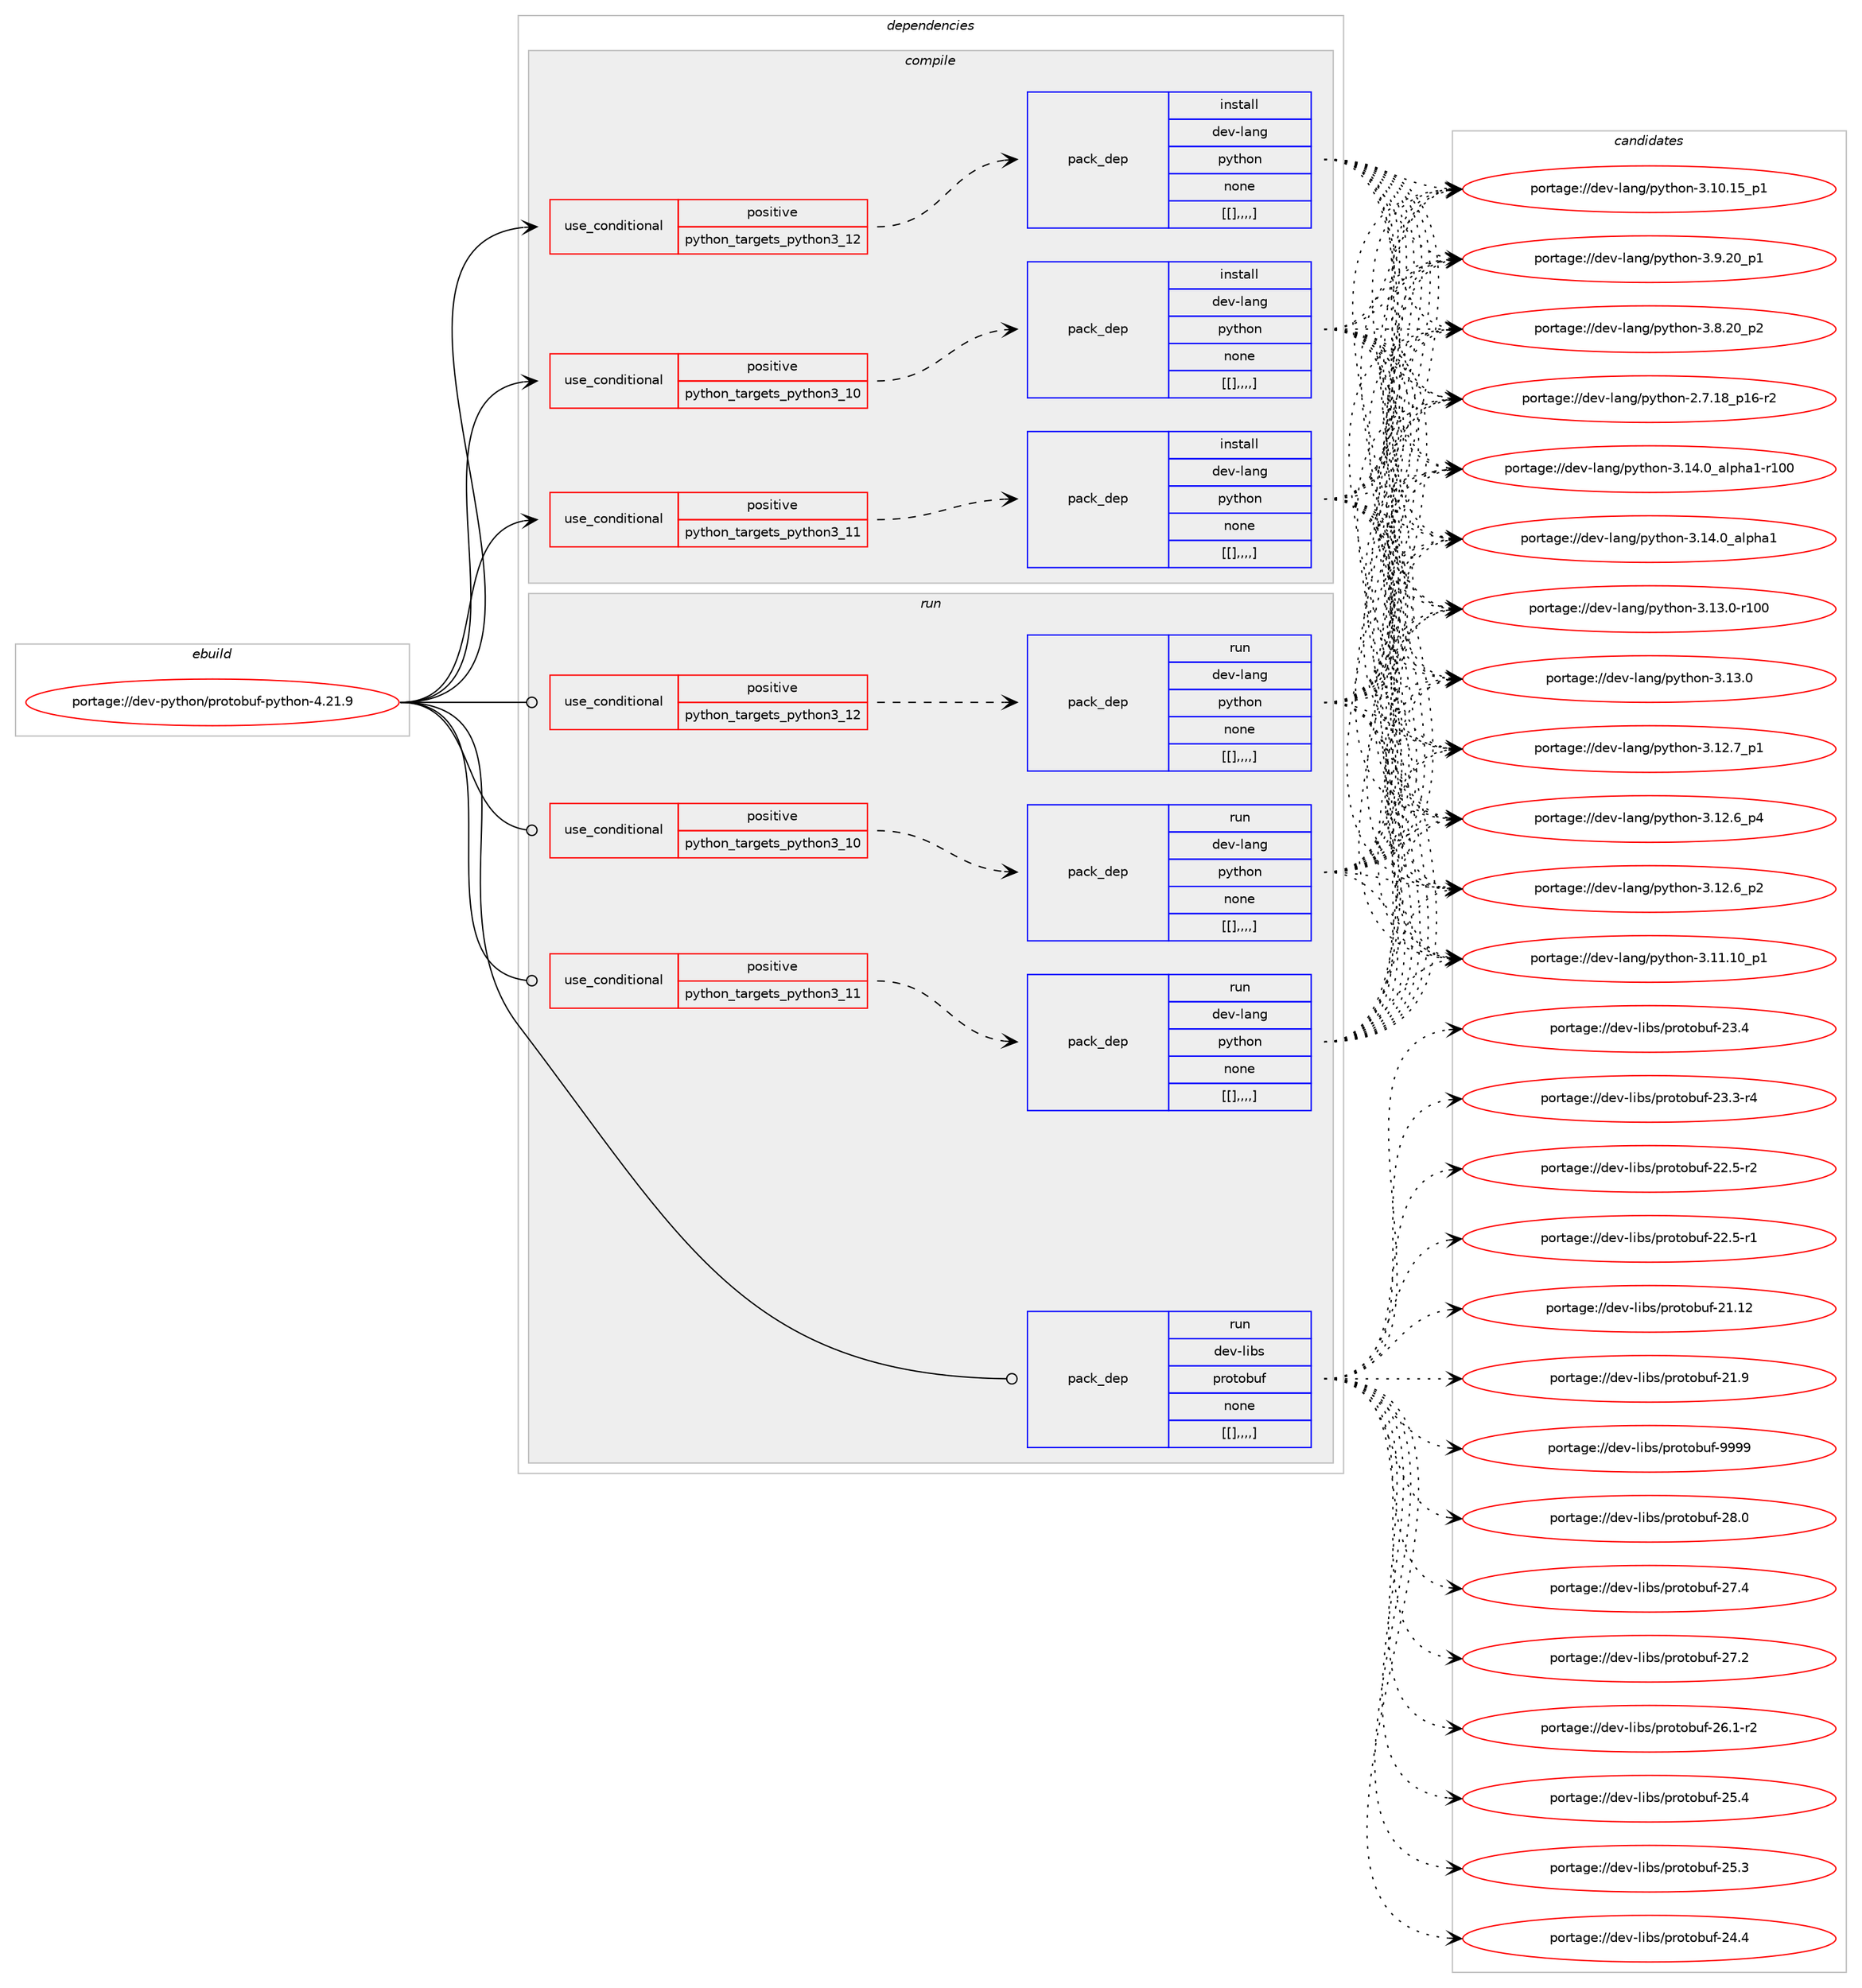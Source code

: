 digraph prolog {

# *************
# Graph options
# *************

newrank=true;
concentrate=true;
compound=true;
graph [rankdir=LR,fontname=Helvetica,fontsize=10,ranksep=1.5];#, ranksep=2.5, nodesep=0.2];
edge  [arrowhead=vee];
node  [fontname=Helvetica,fontsize=10];

# **********
# The ebuild
# **********

subgraph cluster_leftcol {
color=gray;
label=<<i>ebuild</i>>;
id [label="portage://dev-python/protobuf-python-4.21.9", color=red, width=4, href="../dev-python/protobuf-python-4.21.9.svg"];
}

# ****************
# The dependencies
# ****************

subgraph cluster_midcol {
color=gray;
label=<<i>dependencies</i>>;
subgraph cluster_compile {
fillcolor="#eeeeee";
style=filled;
label=<<i>compile</i>>;
subgraph cond38829 {
dependency161631 [label=<<TABLE BORDER="0" CELLBORDER="1" CELLSPACING="0" CELLPADDING="4"><TR><TD ROWSPAN="3" CELLPADDING="10">use_conditional</TD></TR><TR><TD>positive</TD></TR><TR><TD>python_targets_python3_10</TD></TR></TABLE>>, shape=none, color=red];
subgraph pack121468 {
dependency161632 [label=<<TABLE BORDER="0" CELLBORDER="1" CELLSPACING="0" CELLPADDING="4" WIDTH="220"><TR><TD ROWSPAN="6" CELLPADDING="30">pack_dep</TD></TR><TR><TD WIDTH="110">install</TD></TR><TR><TD>dev-lang</TD></TR><TR><TD>python</TD></TR><TR><TD>none</TD></TR><TR><TD>[[],,,,]</TD></TR></TABLE>>, shape=none, color=blue];
}
dependency161631:e -> dependency161632:w [weight=20,style="dashed",arrowhead="vee"];
}
id:e -> dependency161631:w [weight=20,style="solid",arrowhead="vee"];
subgraph cond38858 {
dependency161656 [label=<<TABLE BORDER="0" CELLBORDER="1" CELLSPACING="0" CELLPADDING="4"><TR><TD ROWSPAN="3" CELLPADDING="10">use_conditional</TD></TR><TR><TD>positive</TD></TR><TR><TD>python_targets_python3_11</TD></TR></TABLE>>, shape=none, color=red];
subgraph pack121483 {
dependency161659 [label=<<TABLE BORDER="0" CELLBORDER="1" CELLSPACING="0" CELLPADDING="4" WIDTH="220"><TR><TD ROWSPAN="6" CELLPADDING="30">pack_dep</TD></TR><TR><TD WIDTH="110">install</TD></TR><TR><TD>dev-lang</TD></TR><TR><TD>python</TD></TR><TR><TD>none</TD></TR><TR><TD>[[],,,,]</TD></TR></TABLE>>, shape=none, color=blue];
}
dependency161656:e -> dependency161659:w [weight=20,style="dashed",arrowhead="vee"];
}
id:e -> dependency161656:w [weight=20,style="solid",arrowhead="vee"];
subgraph cond38872 {
dependency161693 [label=<<TABLE BORDER="0" CELLBORDER="1" CELLSPACING="0" CELLPADDING="4"><TR><TD ROWSPAN="3" CELLPADDING="10">use_conditional</TD></TR><TR><TD>positive</TD></TR><TR><TD>python_targets_python3_12</TD></TR></TABLE>>, shape=none, color=red];
subgraph pack121513 {
dependency161730 [label=<<TABLE BORDER="0" CELLBORDER="1" CELLSPACING="0" CELLPADDING="4" WIDTH="220"><TR><TD ROWSPAN="6" CELLPADDING="30">pack_dep</TD></TR><TR><TD WIDTH="110">install</TD></TR><TR><TD>dev-lang</TD></TR><TR><TD>python</TD></TR><TR><TD>none</TD></TR><TR><TD>[[],,,,]</TD></TR></TABLE>>, shape=none, color=blue];
}
dependency161693:e -> dependency161730:w [weight=20,style="dashed",arrowhead="vee"];
}
id:e -> dependency161693:w [weight=20,style="solid",arrowhead="vee"];
}
subgraph cluster_compileandrun {
fillcolor="#eeeeee";
style=filled;
label=<<i>compile and run</i>>;
}
subgraph cluster_run {
fillcolor="#eeeeee";
style=filled;
label=<<i>run</i>>;
subgraph cond38901 {
dependency161782 [label=<<TABLE BORDER="0" CELLBORDER="1" CELLSPACING="0" CELLPADDING="4"><TR><TD ROWSPAN="3" CELLPADDING="10">use_conditional</TD></TR><TR><TD>positive</TD></TR><TR><TD>python_targets_python3_10</TD></TR></TABLE>>, shape=none, color=red];
subgraph pack121566 {
dependency161795 [label=<<TABLE BORDER="0" CELLBORDER="1" CELLSPACING="0" CELLPADDING="4" WIDTH="220"><TR><TD ROWSPAN="6" CELLPADDING="30">pack_dep</TD></TR><TR><TD WIDTH="110">run</TD></TR><TR><TD>dev-lang</TD></TR><TR><TD>python</TD></TR><TR><TD>none</TD></TR><TR><TD>[[],,,,]</TD></TR></TABLE>>, shape=none, color=blue];
}
dependency161782:e -> dependency161795:w [weight=20,style="dashed",arrowhead="vee"];
}
id:e -> dependency161782:w [weight=20,style="solid",arrowhead="odot"];
subgraph cond38926 {
dependency161839 [label=<<TABLE BORDER="0" CELLBORDER="1" CELLSPACING="0" CELLPADDING="4"><TR><TD ROWSPAN="3" CELLPADDING="10">use_conditional</TD></TR><TR><TD>positive</TD></TR><TR><TD>python_targets_python3_11</TD></TR></TABLE>>, shape=none, color=red];
subgraph pack121598 {
dependency161879 [label=<<TABLE BORDER="0" CELLBORDER="1" CELLSPACING="0" CELLPADDING="4" WIDTH="220"><TR><TD ROWSPAN="6" CELLPADDING="30">pack_dep</TD></TR><TR><TD WIDTH="110">run</TD></TR><TR><TD>dev-lang</TD></TR><TR><TD>python</TD></TR><TR><TD>none</TD></TR><TR><TD>[[],,,,]</TD></TR></TABLE>>, shape=none, color=blue];
}
dependency161839:e -> dependency161879:w [weight=20,style="dashed",arrowhead="vee"];
}
id:e -> dependency161839:w [weight=20,style="solid",arrowhead="odot"];
subgraph cond38971 {
dependency161923 [label=<<TABLE BORDER="0" CELLBORDER="1" CELLSPACING="0" CELLPADDING="4"><TR><TD ROWSPAN="3" CELLPADDING="10">use_conditional</TD></TR><TR><TD>positive</TD></TR><TR><TD>python_targets_python3_12</TD></TR></TABLE>>, shape=none, color=red];
subgraph pack121648 {
dependency161946 [label=<<TABLE BORDER="0" CELLBORDER="1" CELLSPACING="0" CELLPADDING="4" WIDTH="220"><TR><TD ROWSPAN="6" CELLPADDING="30">pack_dep</TD></TR><TR><TD WIDTH="110">run</TD></TR><TR><TD>dev-lang</TD></TR><TR><TD>python</TD></TR><TR><TD>none</TD></TR><TR><TD>[[],,,,]</TD></TR></TABLE>>, shape=none, color=blue];
}
dependency161923:e -> dependency161946:w [weight=20,style="dashed",arrowhead="vee"];
}
id:e -> dependency161923:w [weight=20,style="solid",arrowhead="odot"];
subgraph pack121650 {
dependency161967 [label=<<TABLE BORDER="0" CELLBORDER="1" CELLSPACING="0" CELLPADDING="4" WIDTH="220"><TR><TD ROWSPAN="6" CELLPADDING="30">pack_dep</TD></TR><TR><TD WIDTH="110">run</TD></TR><TR><TD>dev-libs</TD></TR><TR><TD>protobuf</TD></TR><TR><TD>none</TD></TR><TR><TD>[[],,,,]</TD></TR></TABLE>>, shape=none, color=blue];
}
id:e -> dependency161967:w [weight=20,style="solid",arrowhead="odot"];
}
}

# **************
# The candidates
# **************

subgraph cluster_choices {
rank=same;
color=gray;
label=<<i>candidates</i>>;

subgraph choice121322 {
color=black;
nodesep=1;
choice100101118451089711010347112121116104111110455146495246489597108112104974945114494848 [label="portage://dev-lang/python-3.14.0_alpha1-r100", color=red, width=4,href="../dev-lang/python-3.14.0_alpha1-r100.svg"];
choice1001011184510897110103471121211161041111104551464952464895971081121049749 [label="portage://dev-lang/python-3.14.0_alpha1", color=red, width=4,href="../dev-lang/python-3.14.0_alpha1.svg"];
choice1001011184510897110103471121211161041111104551464951464845114494848 [label="portage://dev-lang/python-3.13.0-r100", color=red, width=4,href="../dev-lang/python-3.13.0-r100.svg"];
choice10010111845108971101034711212111610411111045514649514648 [label="portage://dev-lang/python-3.13.0", color=red, width=4,href="../dev-lang/python-3.13.0.svg"];
choice100101118451089711010347112121116104111110455146495046559511249 [label="portage://dev-lang/python-3.12.7_p1", color=red, width=4,href="../dev-lang/python-3.12.7_p1.svg"];
choice100101118451089711010347112121116104111110455146495046549511252 [label="portage://dev-lang/python-3.12.6_p4", color=red, width=4,href="../dev-lang/python-3.12.6_p4.svg"];
choice100101118451089711010347112121116104111110455146495046549511250 [label="portage://dev-lang/python-3.12.6_p2", color=red, width=4,href="../dev-lang/python-3.12.6_p2.svg"];
choice10010111845108971101034711212111610411111045514649494649489511249 [label="portage://dev-lang/python-3.11.10_p1", color=red, width=4,href="../dev-lang/python-3.11.10_p1.svg"];
choice10010111845108971101034711212111610411111045514649484649539511249 [label="portage://dev-lang/python-3.10.15_p1", color=red, width=4,href="../dev-lang/python-3.10.15_p1.svg"];
choice100101118451089711010347112121116104111110455146574650489511249 [label="portage://dev-lang/python-3.9.20_p1", color=red, width=4,href="../dev-lang/python-3.9.20_p1.svg"];
choice100101118451089711010347112121116104111110455146564650489511250 [label="portage://dev-lang/python-3.8.20_p2", color=red, width=4,href="../dev-lang/python-3.8.20_p2.svg"];
choice100101118451089711010347112121116104111110455046554649569511249544511450 [label="portage://dev-lang/python-2.7.18_p16-r2", color=red, width=4,href="../dev-lang/python-2.7.18_p16-r2.svg"];
dependency161632:e -> choice100101118451089711010347112121116104111110455146495246489597108112104974945114494848:w [style=dotted,weight="100"];
dependency161632:e -> choice1001011184510897110103471121211161041111104551464952464895971081121049749:w [style=dotted,weight="100"];
dependency161632:e -> choice1001011184510897110103471121211161041111104551464951464845114494848:w [style=dotted,weight="100"];
dependency161632:e -> choice10010111845108971101034711212111610411111045514649514648:w [style=dotted,weight="100"];
dependency161632:e -> choice100101118451089711010347112121116104111110455146495046559511249:w [style=dotted,weight="100"];
dependency161632:e -> choice100101118451089711010347112121116104111110455146495046549511252:w [style=dotted,weight="100"];
dependency161632:e -> choice100101118451089711010347112121116104111110455146495046549511250:w [style=dotted,weight="100"];
dependency161632:e -> choice10010111845108971101034711212111610411111045514649494649489511249:w [style=dotted,weight="100"];
dependency161632:e -> choice10010111845108971101034711212111610411111045514649484649539511249:w [style=dotted,weight="100"];
dependency161632:e -> choice100101118451089711010347112121116104111110455146574650489511249:w [style=dotted,weight="100"];
dependency161632:e -> choice100101118451089711010347112121116104111110455146564650489511250:w [style=dotted,weight="100"];
dependency161632:e -> choice100101118451089711010347112121116104111110455046554649569511249544511450:w [style=dotted,weight="100"];
}
subgraph choice121349 {
color=black;
nodesep=1;
choice100101118451089711010347112121116104111110455146495246489597108112104974945114494848 [label="portage://dev-lang/python-3.14.0_alpha1-r100", color=red, width=4,href="../dev-lang/python-3.14.0_alpha1-r100.svg"];
choice1001011184510897110103471121211161041111104551464952464895971081121049749 [label="portage://dev-lang/python-3.14.0_alpha1", color=red, width=4,href="../dev-lang/python-3.14.0_alpha1.svg"];
choice1001011184510897110103471121211161041111104551464951464845114494848 [label="portage://dev-lang/python-3.13.0-r100", color=red, width=4,href="../dev-lang/python-3.13.0-r100.svg"];
choice10010111845108971101034711212111610411111045514649514648 [label="portage://dev-lang/python-3.13.0", color=red, width=4,href="../dev-lang/python-3.13.0.svg"];
choice100101118451089711010347112121116104111110455146495046559511249 [label="portage://dev-lang/python-3.12.7_p1", color=red, width=4,href="../dev-lang/python-3.12.7_p1.svg"];
choice100101118451089711010347112121116104111110455146495046549511252 [label="portage://dev-lang/python-3.12.6_p4", color=red, width=4,href="../dev-lang/python-3.12.6_p4.svg"];
choice100101118451089711010347112121116104111110455146495046549511250 [label="portage://dev-lang/python-3.12.6_p2", color=red, width=4,href="../dev-lang/python-3.12.6_p2.svg"];
choice10010111845108971101034711212111610411111045514649494649489511249 [label="portage://dev-lang/python-3.11.10_p1", color=red, width=4,href="../dev-lang/python-3.11.10_p1.svg"];
choice10010111845108971101034711212111610411111045514649484649539511249 [label="portage://dev-lang/python-3.10.15_p1", color=red, width=4,href="../dev-lang/python-3.10.15_p1.svg"];
choice100101118451089711010347112121116104111110455146574650489511249 [label="portage://dev-lang/python-3.9.20_p1", color=red, width=4,href="../dev-lang/python-3.9.20_p1.svg"];
choice100101118451089711010347112121116104111110455146564650489511250 [label="portage://dev-lang/python-3.8.20_p2", color=red, width=4,href="../dev-lang/python-3.8.20_p2.svg"];
choice100101118451089711010347112121116104111110455046554649569511249544511450 [label="portage://dev-lang/python-2.7.18_p16-r2", color=red, width=4,href="../dev-lang/python-2.7.18_p16-r2.svg"];
dependency161659:e -> choice100101118451089711010347112121116104111110455146495246489597108112104974945114494848:w [style=dotted,weight="100"];
dependency161659:e -> choice1001011184510897110103471121211161041111104551464952464895971081121049749:w [style=dotted,weight="100"];
dependency161659:e -> choice1001011184510897110103471121211161041111104551464951464845114494848:w [style=dotted,weight="100"];
dependency161659:e -> choice10010111845108971101034711212111610411111045514649514648:w [style=dotted,weight="100"];
dependency161659:e -> choice100101118451089711010347112121116104111110455146495046559511249:w [style=dotted,weight="100"];
dependency161659:e -> choice100101118451089711010347112121116104111110455146495046549511252:w [style=dotted,weight="100"];
dependency161659:e -> choice100101118451089711010347112121116104111110455146495046549511250:w [style=dotted,weight="100"];
dependency161659:e -> choice10010111845108971101034711212111610411111045514649494649489511249:w [style=dotted,weight="100"];
dependency161659:e -> choice10010111845108971101034711212111610411111045514649484649539511249:w [style=dotted,weight="100"];
dependency161659:e -> choice100101118451089711010347112121116104111110455146574650489511249:w [style=dotted,weight="100"];
dependency161659:e -> choice100101118451089711010347112121116104111110455146564650489511250:w [style=dotted,weight="100"];
dependency161659:e -> choice100101118451089711010347112121116104111110455046554649569511249544511450:w [style=dotted,weight="100"];
}
subgraph choice121355 {
color=black;
nodesep=1;
choice100101118451089711010347112121116104111110455146495246489597108112104974945114494848 [label="portage://dev-lang/python-3.14.0_alpha1-r100", color=red, width=4,href="../dev-lang/python-3.14.0_alpha1-r100.svg"];
choice1001011184510897110103471121211161041111104551464952464895971081121049749 [label="portage://dev-lang/python-3.14.0_alpha1", color=red, width=4,href="../dev-lang/python-3.14.0_alpha1.svg"];
choice1001011184510897110103471121211161041111104551464951464845114494848 [label="portage://dev-lang/python-3.13.0-r100", color=red, width=4,href="../dev-lang/python-3.13.0-r100.svg"];
choice10010111845108971101034711212111610411111045514649514648 [label="portage://dev-lang/python-3.13.0", color=red, width=4,href="../dev-lang/python-3.13.0.svg"];
choice100101118451089711010347112121116104111110455146495046559511249 [label="portage://dev-lang/python-3.12.7_p1", color=red, width=4,href="../dev-lang/python-3.12.7_p1.svg"];
choice100101118451089711010347112121116104111110455146495046549511252 [label="portage://dev-lang/python-3.12.6_p4", color=red, width=4,href="../dev-lang/python-3.12.6_p4.svg"];
choice100101118451089711010347112121116104111110455146495046549511250 [label="portage://dev-lang/python-3.12.6_p2", color=red, width=4,href="../dev-lang/python-3.12.6_p2.svg"];
choice10010111845108971101034711212111610411111045514649494649489511249 [label="portage://dev-lang/python-3.11.10_p1", color=red, width=4,href="../dev-lang/python-3.11.10_p1.svg"];
choice10010111845108971101034711212111610411111045514649484649539511249 [label="portage://dev-lang/python-3.10.15_p1", color=red, width=4,href="../dev-lang/python-3.10.15_p1.svg"];
choice100101118451089711010347112121116104111110455146574650489511249 [label="portage://dev-lang/python-3.9.20_p1", color=red, width=4,href="../dev-lang/python-3.9.20_p1.svg"];
choice100101118451089711010347112121116104111110455146564650489511250 [label="portage://dev-lang/python-3.8.20_p2", color=red, width=4,href="../dev-lang/python-3.8.20_p2.svg"];
choice100101118451089711010347112121116104111110455046554649569511249544511450 [label="portage://dev-lang/python-2.7.18_p16-r2", color=red, width=4,href="../dev-lang/python-2.7.18_p16-r2.svg"];
dependency161730:e -> choice100101118451089711010347112121116104111110455146495246489597108112104974945114494848:w [style=dotted,weight="100"];
dependency161730:e -> choice1001011184510897110103471121211161041111104551464952464895971081121049749:w [style=dotted,weight="100"];
dependency161730:e -> choice1001011184510897110103471121211161041111104551464951464845114494848:w [style=dotted,weight="100"];
dependency161730:e -> choice10010111845108971101034711212111610411111045514649514648:w [style=dotted,weight="100"];
dependency161730:e -> choice100101118451089711010347112121116104111110455146495046559511249:w [style=dotted,weight="100"];
dependency161730:e -> choice100101118451089711010347112121116104111110455146495046549511252:w [style=dotted,weight="100"];
dependency161730:e -> choice100101118451089711010347112121116104111110455146495046549511250:w [style=dotted,weight="100"];
dependency161730:e -> choice10010111845108971101034711212111610411111045514649494649489511249:w [style=dotted,weight="100"];
dependency161730:e -> choice10010111845108971101034711212111610411111045514649484649539511249:w [style=dotted,weight="100"];
dependency161730:e -> choice100101118451089711010347112121116104111110455146574650489511249:w [style=dotted,weight="100"];
dependency161730:e -> choice100101118451089711010347112121116104111110455146564650489511250:w [style=dotted,weight="100"];
dependency161730:e -> choice100101118451089711010347112121116104111110455046554649569511249544511450:w [style=dotted,weight="100"];
}
subgraph choice121362 {
color=black;
nodesep=1;
choice100101118451089711010347112121116104111110455146495246489597108112104974945114494848 [label="portage://dev-lang/python-3.14.0_alpha1-r100", color=red, width=4,href="../dev-lang/python-3.14.0_alpha1-r100.svg"];
choice1001011184510897110103471121211161041111104551464952464895971081121049749 [label="portage://dev-lang/python-3.14.0_alpha1", color=red, width=4,href="../dev-lang/python-3.14.0_alpha1.svg"];
choice1001011184510897110103471121211161041111104551464951464845114494848 [label="portage://dev-lang/python-3.13.0-r100", color=red, width=4,href="../dev-lang/python-3.13.0-r100.svg"];
choice10010111845108971101034711212111610411111045514649514648 [label="portage://dev-lang/python-3.13.0", color=red, width=4,href="../dev-lang/python-3.13.0.svg"];
choice100101118451089711010347112121116104111110455146495046559511249 [label="portage://dev-lang/python-3.12.7_p1", color=red, width=4,href="../dev-lang/python-3.12.7_p1.svg"];
choice100101118451089711010347112121116104111110455146495046549511252 [label="portage://dev-lang/python-3.12.6_p4", color=red, width=4,href="../dev-lang/python-3.12.6_p4.svg"];
choice100101118451089711010347112121116104111110455146495046549511250 [label="portage://dev-lang/python-3.12.6_p2", color=red, width=4,href="../dev-lang/python-3.12.6_p2.svg"];
choice10010111845108971101034711212111610411111045514649494649489511249 [label="portage://dev-lang/python-3.11.10_p1", color=red, width=4,href="../dev-lang/python-3.11.10_p1.svg"];
choice10010111845108971101034711212111610411111045514649484649539511249 [label="portage://dev-lang/python-3.10.15_p1", color=red, width=4,href="../dev-lang/python-3.10.15_p1.svg"];
choice100101118451089711010347112121116104111110455146574650489511249 [label="portage://dev-lang/python-3.9.20_p1", color=red, width=4,href="../dev-lang/python-3.9.20_p1.svg"];
choice100101118451089711010347112121116104111110455146564650489511250 [label="portage://dev-lang/python-3.8.20_p2", color=red, width=4,href="../dev-lang/python-3.8.20_p2.svg"];
choice100101118451089711010347112121116104111110455046554649569511249544511450 [label="portage://dev-lang/python-2.7.18_p16-r2", color=red, width=4,href="../dev-lang/python-2.7.18_p16-r2.svg"];
dependency161795:e -> choice100101118451089711010347112121116104111110455146495246489597108112104974945114494848:w [style=dotted,weight="100"];
dependency161795:e -> choice1001011184510897110103471121211161041111104551464952464895971081121049749:w [style=dotted,weight="100"];
dependency161795:e -> choice1001011184510897110103471121211161041111104551464951464845114494848:w [style=dotted,weight="100"];
dependency161795:e -> choice10010111845108971101034711212111610411111045514649514648:w [style=dotted,weight="100"];
dependency161795:e -> choice100101118451089711010347112121116104111110455146495046559511249:w [style=dotted,weight="100"];
dependency161795:e -> choice100101118451089711010347112121116104111110455146495046549511252:w [style=dotted,weight="100"];
dependency161795:e -> choice100101118451089711010347112121116104111110455146495046549511250:w [style=dotted,weight="100"];
dependency161795:e -> choice10010111845108971101034711212111610411111045514649494649489511249:w [style=dotted,weight="100"];
dependency161795:e -> choice10010111845108971101034711212111610411111045514649484649539511249:w [style=dotted,weight="100"];
dependency161795:e -> choice100101118451089711010347112121116104111110455146574650489511249:w [style=dotted,weight="100"];
dependency161795:e -> choice100101118451089711010347112121116104111110455146564650489511250:w [style=dotted,weight="100"];
dependency161795:e -> choice100101118451089711010347112121116104111110455046554649569511249544511450:w [style=dotted,weight="100"];
}
subgraph choice121371 {
color=black;
nodesep=1;
choice100101118451089711010347112121116104111110455146495246489597108112104974945114494848 [label="portage://dev-lang/python-3.14.0_alpha1-r100", color=red, width=4,href="../dev-lang/python-3.14.0_alpha1-r100.svg"];
choice1001011184510897110103471121211161041111104551464952464895971081121049749 [label="portage://dev-lang/python-3.14.0_alpha1", color=red, width=4,href="../dev-lang/python-3.14.0_alpha1.svg"];
choice1001011184510897110103471121211161041111104551464951464845114494848 [label="portage://dev-lang/python-3.13.0-r100", color=red, width=4,href="../dev-lang/python-3.13.0-r100.svg"];
choice10010111845108971101034711212111610411111045514649514648 [label="portage://dev-lang/python-3.13.0", color=red, width=4,href="../dev-lang/python-3.13.0.svg"];
choice100101118451089711010347112121116104111110455146495046559511249 [label="portage://dev-lang/python-3.12.7_p1", color=red, width=4,href="../dev-lang/python-3.12.7_p1.svg"];
choice100101118451089711010347112121116104111110455146495046549511252 [label="portage://dev-lang/python-3.12.6_p4", color=red, width=4,href="../dev-lang/python-3.12.6_p4.svg"];
choice100101118451089711010347112121116104111110455146495046549511250 [label="portage://dev-lang/python-3.12.6_p2", color=red, width=4,href="../dev-lang/python-3.12.6_p2.svg"];
choice10010111845108971101034711212111610411111045514649494649489511249 [label="portage://dev-lang/python-3.11.10_p1", color=red, width=4,href="../dev-lang/python-3.11.10_p1.svg"];
choice10010111845108971101034711212111610411111045514649484649539511249 [label="portage://dev-lang/python-3.10.15_p1", color=red, width=4,href="../dev-lang/python-3.10.15_p1.svg"];
choice100101118451089711010347112121116104111110455146574650489511249 [label="portage://dev-lang/python-3.9.20_p1", color=red, width=4,href="../dev-lang/python-3.9.20_p1.svg"];
choice100101118451089711010347112121116104111110455146564650489511250 [label="portage://dev-lang/python-3.8.20_p2", color=red, width=4,href="../dev-lang/python-3.8.20_p2.svg"];
choice100101118451089711010347112121116104111110455046554649569511249544511450 [label="portage://dev-lang/python-2.7.18_p16-r2", color=red, width=4,href="../dev-lang/python-2.7.18_p16-r2.svg"];
dependency161879:e -> choice100101118451089711010347112121116104111110455146495246489597108112104974945114494848:w [style=dotted,weight="100"];
dependency161879:e -> choice1001011184510897110103471121211161041111104551464952464895971081121049749:w [style=dotted,weight="100"];
dependency161879:e -> choice1001011184510897110103471121211161041111104551464951464845114494848:w [style=dotted,weight="100"];
dependency161879:e -> choice10010111845108971101034711212111610411111045514649514648:w [style=dotted,weight="100"];
dependency161879:e -> choice100101118451089711010347112121116104111110455146495046559511249:w [style=dotted,weight="100"];
dependency161879:e -> choice100101118451089711010347112121116104111110455146495046549511252:w [style=dotted,weight="100"];
dependency161879:e -> choice100101118451089711010347112121116104111110455146495046549511250:w [style=dotted,weight="100"];
dependency161879:e -> choice10010111845108971101034711212111610411111045514649494649489511249:w [style=dotted,weight="100"];
dependency161879:e -> choice10010111845108971101034711212111610411111045514649484649539511249:w [style=dotted,weight="100"];
dependency161879:e -> choice100101118451089711010347112121116104111110455146574650489511249:w [style=dotted,weight="100"];
dependency161879:e -> choice100101118451089711010347112121116104111110455146564650489511250:w [style=dotted,weight="100"];
dependency161879:e -> choice100101118451089711010347112121116104111110455046554649569511249544511450:w [style=dotted,weight="100"];
}
subgraph choice121396 {
color=black;
nodesep=1;
choice100101118451089711010347112121116104111110455146495246489597108112104974945114494848 [label="portage://dev-lang/python-3.14.0_alpha1-r100", color=red, width=4,href="../dev-lang/python-3.14.0_alpha1-r100.svg"];
choice1001011184510897110103471121211161041111104551464952464895971081121049749 [label="portage://dev-lang/python-3.14.0_alpha1", color=red, width=4,href="../dev-lang/python-3.14.0_alpha1.svg"];
choice1001011184510897110103471121211161041111104551464951464845114494848 [label="portage://dev-lang/python-3.13.0-r100", color=red, width=4,href="../dev-lang/python-3.13.0-r100.svg"];
choice10010111845108971101034711212111610411111045514649514648 [label="portage://dev-lang/python-3.13.0", color=red, width=4,href="../dev-lang/python-3.13.0.svg"];
choice100101118451089711010347112121116104111110455146495046559511249 [label="portage://dev-lang/python-3.12.7_p1", color=red, width=4,href="../dev-lang/python-3.12.7_p1.svg"];
choice100101118451089711010347112121116104111110455146495046549511252 [label="portage://dev-lang/python-3.12.6_p4", color=red, width=4,href="../dev-lang/python-3.12.6_p4.svg"];
choice100101118451089711010347112121116104111110455146495046549511250 [label="portage://dev-lang/python-3.12.6_p2", color=red, width=4,href="../dev-lang/python-3.12.6_p2.svg"];
choice10010111845108971101034711212111610411111045514649494649489511249 [label="portage://dev-lang/python-3.11.10_p1", color=red, width=4,href="../dev-lang/python-3.11.10_p1.svg"];
choice10010111845108971101034711212111610411111045514649484649539511249 [label="portage://dev-lang/python-3.10.15_p1", color=red, width=4,href="../dev-lang/python-3.10.15_p1.svg"];
choice100101118451089711010347112121116104111110455146574650489511249 [label="portage://dev-lang/python-3.9.20_p1", color=red, width=4,href="../dev-lang/python-3.9.20_p1.svg"];
choice100101118451089711010347112121116104111110455146564650489511250 [label="portage://dev-lang/python-3.8.20_p2", color=red, width=4,href="../dev-lang/python-3.8.20_p2.svg"];
choice100101118451089711010347112121116104111110455046554649569511249544511450 [label="portage://dev-lang/python-2.7.18_p16-r2", color=red, width=4,href="../dev-lang/python-2.7.18_p16-r2.svg"];
dependency161946:e -> choice100101118451089711010347112121116104111110455146495246489597108112104974945114494848:w [style=dotted,weight="100"];
dependency161946:e -> choice1001011184510897110103471121211161041111104551464952464895971081121049749:w [style=dotted,weight="100"];
dependency161946:e -> choice1001011184510897110103471121211161041111104551464951464845114494848:w [style=dotted,weight="100"];
dependency161946:e -> choice10010111845108971101034711212111610411111045514649514648:w [style=dotted,weight="100"];
dependency161946:e -> choice100101118451089711010347112121116104111110455146495046559511249:w [style=dotted,weight="100"];
dependency161946:e -> choice100101118451089711010347112121116104111110455146495046549511252:w [style=dotted,weight="100"];
dependency161946:e -> choice100101118451089711010347112121116104111110455146495046549511250:w [style=dotted,weight="100"];
dependency161946:e -> choice10010111845108971101034711212111610411111045514649494649489511249:w [style=dotted,weight="100"];
dependency161946:e -> choice10010111845108971101034711212111610411111045514649484649539511249:w [style=dotted,weight="100"];
dependency161946:e -> choice100101118451089711010347112121116104111110455146574650489511249:w [style=dotted,weight="100"];
dependency161946:e -> choice100101118451089711010347112121116104111110455146564650489511250:w [style=dotted,weight="100"];
dependency161946:e -> choice100101118451089711010347112121116104111110455046554649569511249544511450:w [style=dotted,weight="100"];
}
subgraph choice121419 {
color=black;
nodesep=1;
choice100101118451081059811547112114111116111981171024557575757 [label="portage://dev-libs/protobuf-9999", color=red, width=4,href="../dev-libs/protobuf-9999.svg"];
choice100101118451081059811547112114111116111981171024550564648 [label="portage://dev-libs/protobuf-28.0", color=red, width=4,href="../dev-libs/protobuf-28.0.svg"];
choice100101118451081059811547112114111116111981171024550554652 [label="portage://dev-libs/protobuf-27.4", color=red, width=4,href="../dev-libs/protobuf-27.4.svg"];
choice100101118451081059811547112114111116111981171024550554650 [label="portage://dev-libs/protobuf-27.2", color=red, width=4,href="../dev-libs/protobuf-27.2.svg"];
choice1001011184510810598115471121141111161119811710245505446494511450 [label="portage://dev-libs/protobuf-26.1-r2", color=red, width=4,href="../dev-libs/protobuf-26.1-r2.svg"];
choice100101118451081059811547112114111116111981171024550534652 [label="portage://dev-libs/protobuf-25.4", color=red, width=4,href="../dev-libs/protobuf-25.4.svg"];
choice100101118451081059811547112114111116111981171024550534651 [label="portage://dev-libs/protobuf-25.3", color=red, width=4,href="../dev-libs/protobuf-25.3.svg"];
choice100101118451081059811547112114111116111981171024550524652 [label="portage://dev-libs/protobuf-24.4", color=red, width=4,href="../dev-libs/protobuf-24.4.svg"];
choice100101118451081059811547112114111116111981171024550514652 [label="portage://dev-libs/protobuf-23.4", color=red, width=4,href="../dev-libs/protobuf-23.4.svg"];
choice1001011184510810598115471121141111161119811710245505146514511452 [label="portage://dev-libs/protobuf-23.3-r4", color=red, width=4,href="../dev-libs/protobuf-23.3-r4.svg"];
choice1001011184510810598115471121141111161119811710245505046534511450 [label="portage://dev-libs/protobuf-22.5-r2", color=red, width=4,href="../dev-libs/protobuf-22.5-r2.svg"];
choice1001011184510810598115471121141111161119811710245505046534511449 [label="portage://dev-libs/protobuf-22.5-r1", color=red, width=4,href="../dev-libs/protobuf-22.5-r1.svg"];
choice10010111845108105981154711211411111611198117102455049464950 [label="portage://dev-libs/protobuf-21.12", color=red, width=4,href="../dev-libs/protobuf-21.12.svg"];
choice100101118451081059811547112114111116111981171024550494657 [label="portage://dev-libs/protobuf-21.9", color=red, width=4,href="../dev-libs/protobuf-21.9.svg"];
dependency161967:e -> choice100101118451081059811547112114111116111981171024557575757:w [style=dotted,weight="100"];
dependency161967:e -> choice100101118451081059811547112114111116111981171024550564648:w [style=dotted,weight="100"];
dependency161967:e -> choice100101118451081059811547112114111116111981171024550554652:w [style=dotted,weight="100"];
dependency161967:e -> choice100101118451081059811547112114111116111981171024550554650:w [style=dotted,weight="100"];
dependency161967:e -> choice1001011184510810598115471121141111161119811710245505446494511450:w [style=dotted,weight="100"];
dependency161967:e -> choice100101118451081059811547112114111116111981171024550534652:w [style=dotted,weight="100"];
dependency161967:e -> choice100101118451081059811547112114111116111981171024550534651:w [style=dotted,weight="100"];
dependency161967:e -> choice100101118451081059811547112114111116111981171024550524652:w [style=dotted,weight="100"];
dependency161967:e -> choice100101118451081059811547112114111116111981171024550514652:w [style=dotted,weight="100"];
dependency161967:e -> choice1001011184510810598115471121141111161119811710245505146514511452:w [style=dotted,weight="100"];
dependency161967:e -> choice1001011184510810598115471121141111161119811710245505046534511450:w [style=dotted,weight="100"];
dependency161967:e -> choice1001011184510810598115471121141111161119811710245505046534511449:w [style=dotted,weight="100"];
dependency161967:e -> choice10010111845108105981154711211411111611198117102455049464950:w [style=dotted,weight="100"];
dependency161967:e -> choice100101118451081059811547112114111116111981171024550494657:w [style=dotted,weight="100"];
}
}

}
